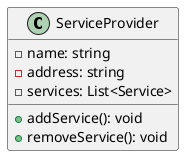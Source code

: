 @startuml
class ServiceProvider {
  - name: string
  - address: string
  - services: List<Service>
  + addService(): void
  + removeService(): void
}
@enduml